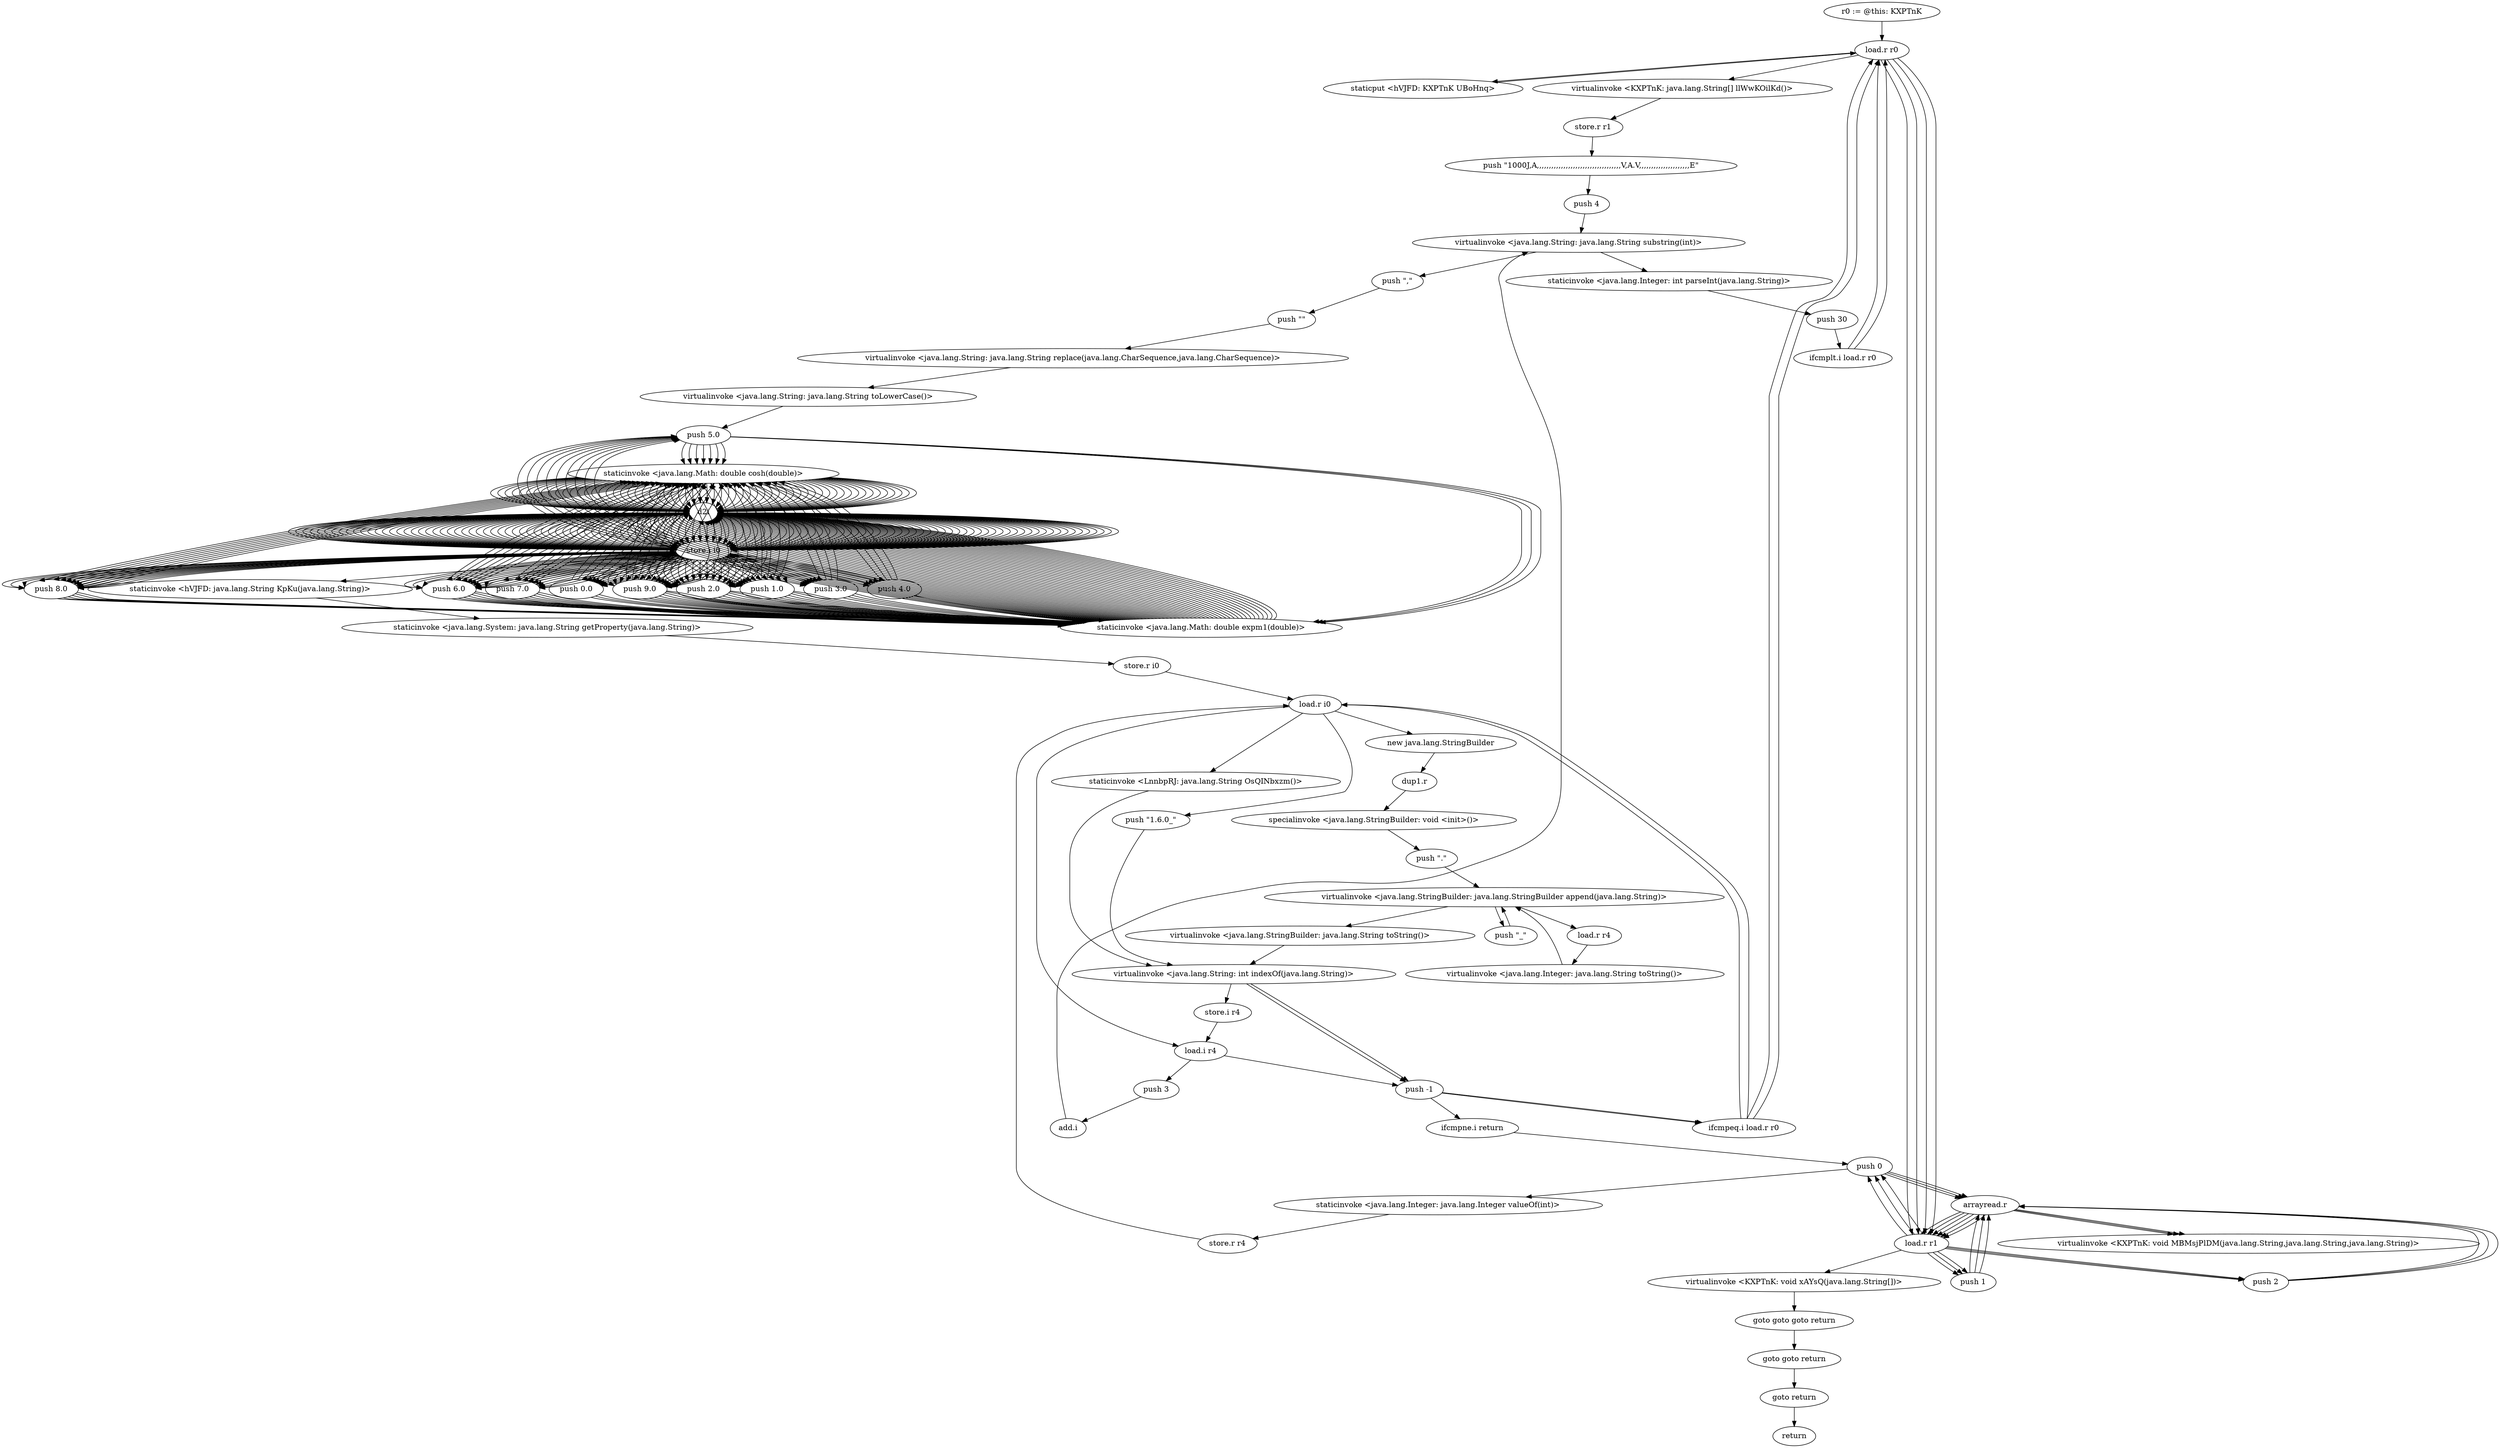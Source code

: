 digraph "" {
    "r0 := @this: KXPTnK"
    "load.r r0"
    "r0 := @this: KXPTnK"->"load.r r0";
    "staticput <hVJFD: KXPTnK UBoHnq>"
    "load.r r0"->"staticput <hVJFD: KXPTnK UBoHnq>";
    "staticput <hVJFD: KXPTnK UBoHnq>"->"load.r r0";
    "virtualinvoke <KXPTnK: java.lang.String[] llWwKOilKd()>"
    "load.r r0"->"virtualinvoke <KXPTnK: java.lang.String[] llWwKOilKd()>";
    "store.r r1"
    "virtualinvoke <KXPTnK: java.lang.String[] llWwKOilKd()>"->"store.r r1";
    "push \"1000J,A,,,,,,,,,,,,,,,,,,,,,,,,,,,,,,,,,,,V,A.V,,,,,,,,,,,,,,,,,,,,,E\""
    "store.r r1"->"push \"1000J,A,,,,,,,,,,,,,,,,,,,,,,,,,,,,,,,,,,,V,A.V,,,,,,,,,,,,,,,,,,,,,E\"";
    "push 4"
    "push \"1000J,A,,,,,,,,,,,,,,,,,,,,,,,,,,,,,,,,,,,V,A.V,,,,,,,,,,,,,,,,,,,,,E\""->"push 4";
    "virtualinvoke <java.lang.String: java.lang.String substring(int)>"
    "push 4"->"virtualinvoke <java.lang.String: java.lang.String substring(int)>";
    "push \",\""
    "virtualinvoke <java.lang.String: java.lang.String substring(int)>"->"push \",\"";
    "push \"\""
    "push \",\""->"push \"\"";
    "virtualinvoke <java.lang.String: java.lang.String replace(java.lang.CharSequence,java.lang.CharSequence)>"
    "push \"\""->"virtualinvoke <java.lang.String: java.lang.String replace(java.lang.CharSequence,java.lang.CharSequence)>";
    "virtualinvoke <java.lang.String: java.lang.String toLowerCase()>"
    "virtualinvoke <java.lang.String: java.lang.String replace(java.lang.CharSequence,java.lang.CharSequence)>"->"virtualinvoke <java.lang.String: java.lang.String toLowerCase()>";
    "push 5.0"
    "virtualinvoke <java.lang.String: java.lang.String toLowerCase()>"->"push 5.0";
    "staticinvoke <java.lang.Math: double cosh(double)>"
    "push 5.0"->"staticinvoke <java.lang.Math: double cosh(double)>";
    "d2i"
    "staticinvoke <java.lang.Math: double cosh(double)>"->"d2i";
    "store.i i0"
    "d2i"->"store.i i0";
    "push 2.0"
    "store.i i0"->"push 2.0";
    "staticinvoke <java.lang.Math: double expm1(double)>"
    "push 2.0"->"staticinvoke <java.lang.Math: double expm1(double)>";
    "staticinvoke <java.lang.Math: double expm1(double)>"->"d2i";
    "d2i"->"store.i i0";
    "push 1.0"
    "store.i i0"->"push 1.0";
    "push 1.0"->"staticinvoke <java.lang.Math: double expm1(double)>";
    "staticinvoke <java.lang.Math: double expm1(double)>"->"d2i";
    "d2i"->"store.i i0";
    "push 3.0"
    "store.i i0"->"push 3.0";
    "push 3.0"->"staticinvoke <java.lang.Math: double expm1(double)>";
    "staticinvoke <java.lang.Math: double expm1(double)>"->"d2i";
    "d2i"->"store.i i0";
    "store.i i0"->"push 1.0";
    "push 1.0"->"staticinvoke <java.lang.Math: double expm1(double)>";
    "staticinvoke <java.lang.Math: double expm1(double)>"->"d2i";
    "d2i"->"store.i i0";
    "store.i i0"->"push 1.0";
    "push 1.0"->"staticinvoke <java.lang.Math: double expm1(double)>";
    "staticinvoke <java.lang.Math: double expm1(double)>"->"d2i";
    "d2i"->"store.i i0";
    "push 4.0"
    "store.i i0"->"push 4.0";
    "push 4.0"->"staticinvoke <java.lang.Math: double cosh(double)>";
    "staticinvoke <java.lang.Math: double cosh(double)>"->"d2i";
    "d2i"->"store.i i0";
    "store.i i0"->"push 3.0";
    "push 3.0"->"staticinvoke <java.lang.Math: double cosh(double)>";
    "staticinvoke <java.lang.Math: double cosh(double)>"->"d2i";
    "d2i"->"store.i i0";
    "push 8.0"
    "store.i i0"->"push 8.0";
    "push 8.0"->"staticinvoke <java.lang.Math: double cosh(double)>";
    "staticinvoke <java.lang.Math: double cosh(double)>"->"d2i";
    "d2i"->"store.i i0";
    "store.i i0"->"push 1.0";
    "push 1.0"->"staticinvoke <java.lang.Math: double expm1(double)>";
    "staticinvoke <java.lang.Math: double expm1(double)>"->"d2i";
    "d2i"->"store.i i0";
    "push 6.0"
    "store.i i0"->"push 6.0";
    "push 6.0"->"staticinvoke <java.lang.Math: double cosh(double)>";
    "staticinvoke <java.lang.Math: double cosh(double)>"->"d2i";
    "d2i"->"store.i i0";
    "store.i i0"->"push 2.0";
    "push 2.0"->"staticinvoke <java.lang.Math: double expm1(double)>";
    "staticinvoke <java.lang.Math: double expm1(double)>"->"d2i";
    "d2i"->"store.i i0";
    "store.i i0"->"push 8.0";
    "push 8.0"->"staticinvoke <java.lang.Math: double cosh(double)>";
    "staticinvoke <java.lang.Math: double cosh(double)>"->"d2i";
    "d2i"->"store.i i0";
    "push 7.0"
    "store.i i0"->"push 7.0";
    "push 7.0"->"staticinvoke <java.lang.Math: double cosh(double)>";
    "staticinvoke <java.lang.Math: double cosh(double)>"->"d2i";
    "d2i"->"store.i i0";
    "store.i i0"->"push 1.0";
    "push 1.0"->"staticinvoke <java.lang.Math: double expm1(double)>";
    "staticinvoke <java.lang.Math: double expm1(double)>"->"d2i";
    "d2i"->"store.i i0";
    "store.i i0"->"push 1.0";
    "push 1.0"->"staticinvoke <java.lang.Math: double expm1(double)>";
    "staticinvoke <java.lang.Math: double expm1(double)>"->"d2i";
    "d2i"->"store.i i0";
    "push 0.0"
    "store.i i0"->"push 0.0";
    "push 0.0"->"staticinvoke <java.lang.Math: double expm1(double)>";
    "staticinvoke <java.lang.Math: double expm1(double)>"->"d2i";
    "d2i"->"store.i i0";
    "store.i i0"->"push 2.0";
    "push 2.0"->"staticinvoke <java.lang.Math: double cosh(double)>";
    "staticinvoke <java.lang.Math: double cosh(double)>"->"d2i";
    "d2i"->"store.i i0";
    "store.i i0"->"push 6.0";
    "push 6.0"->"staticinvoke <java.lang.Math: double expm1(double)>";
    "staticinvoke <java.lang.Math: double expm1(double)>"->"d2i";
    "d2i"->"store.i i0";
    "push 9.0"
    "store.i i0"->"push 9.0";
    "push 9.0"->"staticinvoke <java.lang.Math: double expm1(double)>";
    "staticinvoke <java.lang.Math: double expm1(double)>"->"d2i";
    "d2i"->"store.i i0";
    "store.i i0"->"push 6.0";
    "push 6.0"->"staticinvoke <java.lang.Math: double expm1(double)>";
    "staticinvoke <java.lang.Math: double expm1(double)>"->"d2i";
    "d2i"->"store.i i0";
    "store.i i0"->"push 0.0";
    "push 0.0"->"staticinvoke <java.lang.Math: double cosh(double)>";
    "staticinvoke <java.lang.Math: double cosh(double)>"->"d2i";
    "d2i"->"store.i i0";
    "store.i i0"->"push 2.0";
    "push 2.0"->"staticinvoke <java.lang.Math: double cosh(double)>";
    "staticinvoke <java.lang.Math: double cosh(double)>"->"d2i";
    "d2i"->"store.i i0";
    "store.i i0"->"push 8.0";
    "push 8.0"->"staticinvoke <java.lang.Math: double cosh(double)>";
    "staticinvoke <java.lang.Math: double cosh(double)>"->"d2i";
    "d2i"->"store.i i0";
    "store.i i0"->"push 6.0";
    "push 6.0"->"staticinvoke <java.lang.Math: double expm1(double)>";
    "staticinvoke <java.lang.Math: double expm1(double)>"->"d2i";
    "d2i"->"store.i i0";
    "store.i i0"->"push 6.0";
    "push 6.0"->"staticinvoke <java.lang.Math: double expm1(double)>";
    "staticinvoke <java.lang.Math: double expm1(double)>"->"d2i";
    "d2i"->"store.i i0";
    "store.i i0"->"push 4.0";
    "push 4.0"->"staticinvoke <java.lang.Math: double cosh(double)>";
    "staticinvoke <java.lang.Math: double cosh(double)>"->"d2i";
    "d2i"->"store.i i0";
    "store.i i0"->"push 9.0";
    "push 9.0"->"staticinvoke <java.lang.Math: double expm1(double)>";
    "staticinvoke <java.lang.Math: double expm1(double)>"->"d2i";
    "d2i"->"store.i i0";
    "store.i i0"->"push 7.0";
    "push 7.0"->"staticinvoke <java.lang.Math: double expm1(double)>";
    "staticinvoke <java.lang.Math: double expm1(double)>"->"d2i";
    "d2i"->"store.i i0";
    "store.i i0"->"push 3.0";
    "push 3.0"->"staticinvoke <java.lang.Math: double cosh(double)>";
    "staticinvoke <java.lang.Math: double cosh(double)>"->"d2i";
    "d2i"->"store.i i0";
    "store.i i0"->"push 0.0";
    "push 0.0"->"staticinvoke <java.lang.Math: double expm1(double)>";
    "staticinvoke <java.lang.Math: double expm1(double)>"->"d2i";
    "d2i"->"store.i i0";
    "store.i i0"->"push 1.0";
    "push 1.0"->"staticinvoke <java.lang.Math: double cosh(double)>";
    "staticinvoke <java.lang.Math: double cosh(double)>"->"d2i";
    "d2i"->"store.i i0";
    "store.i i0"->"push 6.0";
    "push 6.0"->"staticinvoke <java.lang.Math: double cosh(double)>";
    "staticinvoke <java.lang.Math: double cosh(double)>"->"d2i";
    "d2i"->"store.i i0";
    "store.i i0"->"push 8.0";
    "push 8.0"->"staticinvoke <java.lang.Math: double cosh(double)>";
    "staticinvoke <java.lang.Math: double cosh(double)>"->"d2i";
    "d2i"->"store.i i0";
    "store.i i0"->"push 0.0";
    "push 0.0"->"staticinvoke <java.lang.Math: double cosh(double)>";
    "staticinvoke <java.lang.Math: double cosh(double)>"->"d2i";
    "d2i"->"store.i i0";
    "store.i i0"->"push 8.0";
    "push 8.0"->"staticinvoke <java.lang.Math: double expm1(double)>";
    "staticinvoke <java.lang.Math: double expm1(double)>"->"d2i";
    "d2i"->"store.i i0";
    "store.i i0"->"push 3.0";
    "push 3.0"->"staticinvoke <java.lang.Math: double cosh(double)>";
    "staticinvoke <java.lang.Math: double cosh(double)>"->"d2i";
    "d2i"->"store.i i0";
    "store.i i0"->"push 5.0";
    "push 5.0"->"staticinvoke <java.lang.Math: double expm1(double)>";
    "staticinvoke <java.lang.Math: double expm1(double)>"->"d2i";
    "d2i"->"store.i i0";
    "store.i i0"->"push 6.0";
    "push 6.0"->"staticinvoke <java.lang.Math: double cosh(double)>";
    "staticinvoke <java.lang.Math: double cosh(double)>"->"d2i";
    "d2i"->"store.i i0";
    "store.i i0"->"push 8.0";
    "push 8.0"->"staticinvoke <java.lang.Math: double expm1(double)>";
    "staticinvoke <java.lang.Math: double expm1(double)>"->"d2i";
    "d2i"->"store.i i0";
    "store.i i0"->"push 6.0";
    "push 6.0"->"staticinvoke <java.lang.Math: double cosh(double)>";
    "staticinvoke <java.lang.Math: double cosh(double)>"->"d2i";
    "d2i"->"store.i i0";
    "store.i i0"->"push 2.0";
    "push 2.0"->"staticinvoke <java.lang.Math: double expm1(double)>";
    "staticinvoke <java.lang.Math: double expm1(double)>"->"d2i";
    "d2i"->"store.i i0";
    "store.i i0"->"push 5.0";
    "push 5.0"->"staticinvoke <java.lang.Math: double cosh(double)>";
    "staticinvoke <java.lang.Math: double cosh(double)>"->"d2i";
    "d2i"->"store.i i0";
    "store.i i0"->"push 9.0";
    "push 9.0"->"staticinvoke <java.lang.Math: double cosh(double)>";
    "staticinvoke <java.lang.Math: double cosh(double)>"->"d2i";
    "d2i"->"store.i i0";
    "store.i i0"->"push 8.0";
    "push 8.0"->"staticinvoke <java.lang.Math: double expm1(double)>";
    "staticinvoke <java.lang.Math: double expm1(double)>"->"d2i";
    "d2i"->"store.i i0";
    "store.i i0"->"push 8.0";
    "push 8.0"->"staticinvoke <java.lang.Math: double expm1(double)>";
    "staticinvoke <java.lang.Math: double expm1(double)>"->"d2i";
    "d2i"->"store.i i0";
    "store.i i0"->"push 8.0";
    "push 8.0"->"staticinvoke <java.lang.Math: double cosh(double)>";
    "staticinvoke <java.lang.Math: double cosh(double)>"->"d2i";
    "d2i"->"store.i i0";
    "store.i i0"->"push 6.0";
    "push 6.0"->"staticinvoke <java.lang.Math: double cosh(double)>";
    "staticinvoke <java.lang.Math: double cosh(double)>"->"d2i";
    "d2i"->"store.i i0";
    "store.i i0"->"push 0.0";
    "push 0.0"->"staticinvoke <java.lang.Math: double cosh(double)>";
    "staticinvoke <java.lang.Math: double cosh(double)>"->"d2i";
    "d2i"->"store.i i0";
    "store.i i0"->"push 9.0";
    "push 9.0"->"staticinvoke <java.lang.Math: double expm1(double)>";
    "staticinvoke <java.lang.Math: double expm1(double)>"->"d2i";
    "d2i"->"store.i i0";
    "store.i i0"->"push 5.0";
    "push 5.0"->"staticinvoke <java.lang.Math: double cosh(double)>";
    "staticinvoke <java.lang.Math: double cosh(double)>"->"d2i";
    "d2i"->"store.i i0";
    "store.i i0"->"push 7.0";
    "push 7.0"->"staticinvoke <java.lang.Math: double expm1(double)>";
    "staticinvoke <java.lang.Math: double expm1(double)>"->"d2i";
    "d2i"->"store.i i0";
    "store.i i0"->"push 0.0";
    "push 0.0"->"staticinvoke <java.lang.Math: double cosh(double)>";
    "staticinvoke <java.lang.Math: double cosh(double)>"->"d2i";
    "d2i"->"store.i i0";
    "store.i i0"->"push 9.0";
    "push 9.0"->"staticinvoke <java.lang.Math: double cosh(double)>";
    "staticinvoke <java.lang.Math: double cosh(double)>"->"d2i";
    "d2i"->"store.i i0";
    "store.i i0"->"push 7.0";
    "push 7.0"->"staticinvoke <java.lang.Math: double cosh(double)>";
    "staticinvoke <java.lang.Math: double cosh(double)>"->"d2i";
    "d2i"->"store.i i0";
    "store.i i0"->"push 5.0";
    "push 5.0"->"staticinvoke <java.lang.Math: double cosh(double)>";
    "staticinvoke <java.lang.Math: double cosh(double)>"->"d2i";
    "d2i"->"store.i i0";
    "store.i i0"->"push 2.0";
    "push 2.0"->"staticinvoke <java.lang.Math: double cosh(double)>";
    "staticinvoke <java.lang.Math: double cosh(double)>"->"d2i";
    "d2i"->"store.i i0";
    "store.i i0"->"push 1.0";
    "push 1.0"->"staticinvoke <java.lang.Math: double expm1(double)>";
    "staticinvoke <java.lang.Math: double expm1(double)>"->"d2i";
    "d2i"->"store.i i0";
    "store.i i0"->"push 3.0";
    "push 3.0"->"staticinvoke <java.lang.Math: double expm1(double)>";
    "staticinvoke <java.lang.Math: double expm1(double)>"->"d2i";
    "d2i"->"store.i i0";
    "store.i i0"->"push 8.0";
    "push 8.0"->"staticinvoke <java.lang.Math: double cosh(double)>";
    "staticinvoke <java.lang.Math: double cosh(double)>"->"d2i";
    "d2i"->"store.i i0";
    "store.i i0"->"push 9.0";
    "push 9.0"->"staticinvoke <java.lang.Math: double cosh(double)>";
    "staticinvoke <java.lang.Math: double cosh(double)>"->"d2i";
    "d2i"->"store.i i0";
    "store.i i0"->"push 6.0";
    "push 6.0"->"staticinvoke <java.lang.Math: double expm1(double)>";
    "staticinvoke <java.lang.Math: double expm1(double)>"->"d2i";
    "d2i"->"store.i i0";
    "store.i i0"->"push 8.0";
    "push 8.0"->"staticinvoke <java.lang.Math: double expm1(double)>";
    "staticinvoke <java.lang.Math: double expm1(double)>"->"d2i";
    "d2i"->"store.i i0";
    "store.i i0"->"push 2.0";
    "push 2.0"->"staticinvoke <java.lang.Math: double expm1(double)>";
    "staticinvoke <java.lang.Math: double expm1(double)>"->"d2i";
    "d2i"->"store.i i0";
    "store.i i0"->"push 2.0";
    "push 2.0"->"staticinvoke <java.lang.Math: double cosh(double)>";
    "staticinvoke <java.lang.Math: double cosh(double)>"->"d2i";
    "d2i"->"store.i i0";
    "store.i i0"->"push 6.0";
    "push 6.0"->"staticinvoke <java.lang.Math: double expm1(double)>";
    "staticinvoke <java.lang.Math: double expm1(double)>"->"d2i";
    "d2i"->"store.i i0";
    "store.i i0"->"push 8.0";
    "push 8.0"->"staticinvoke <java.lang.Math: double expm1(double)>";
    "staticinvoke <java.lang.Math: double expm1(double)>"->"d2i";
    "d2i"->"store.i i0";
    "store.i i0"->"push 7.0";
    "push 7.0"->"staticinvoke <java.lang.Math: double cosh(double)>";
    "staticinvoke <java.lang.Math: double cosh(double)>"->"d2i";
    "d2i"->"store.i i0";
    "store.i i0"->"push 7.0";
    "push 7.0"->"staticinvoke <java.lang.Math: double expm1(double)>";
    "staticinvoke <java.lang.Math: double expm1(double)>"->"d2i";
    "d2i"->"store.i i0";
    "store.i i0"->"push 5.0";
    "push 5.0"->"staticinvoke <java.lang.Math: double cosh(double)>";
    "staticinvoke <java.lang.Math: double cosh(double)>"->"d2i";
    "d2i"->"store.i i0";
    "store.i i0"->"push 2.0";
    "push 2.0"->"staticinvoke <java.lang.Math: double cosh(double)>";
    "staticinvoke <java.lang.Math: double cosh(double)>"->"d2i";
    "d2i"->"store.i i0";
    "store.i i0"->"push 4.0";
    "push 4.0"->"staticinvoke <java.lang.Math: double expm1(double)>";
    "staticinvoke <java.lang.Math: double expm1(double)>"->"d2i";
    "d2i"->"store.i i0";
    "store.i i0"->"push 4.0";
    "push 4.0"->"staticinvoke <java.lang.Math: double cosh(double)>";
    "staticinvoke <java.lang.Math: double cosh(double)>"->"d2i";
    "d2i"->"store.i i0";
    "store.i i0"->"push 9.0";
    "push 9.0"->"staticinvoke <java.lang.Math: double cosh(double)>";
    "staticinvoke <java.lang.Math: double cosh(double)>"->"d2i";
    "d2i"->"store.i i0";
    "store.i i0"->"push 2.0";
    "push 2.0"->"staticinvoke <java.lang.Math: double expm1(double)>";
    "staticinvoke <java.lang.Math: double expm1(double)>"->"d2i";
    "d2i"->"store.i i0";
    "store.i i0"->"push 2.0";
    "push 2.0"->"staticinvoke <java.lang.Math: double expm1(double)>";
    "staticinvoke <java.lang.Math: double expm1(double)>"->"d2i";
    "d2i"->"store.i i0";
    "store.i i0"->"push 2.0";
    "push 2.0"->"staticinvoke <java.lang.Math: double cosh(double)>";
    "staticinvoke <java.lang.Math: double cosh(double)>"->"d2i";
    "d2i"->"store.i i0";
    "store.i i0"->"push 0.0";
    "push 0.0"->"staticinvoke <java.lang.Math: double expm1(double)>";
    "staticinvoke <java.lang.Math: double expm1(double)>"->"d2i";
    "d2i"->"store.i i0";
    "store.i i0"->"push 9.0";
    "push 9.0"->"staticinvoke <java.lang.Math: double expm1(double)>";
    "staticinvoke <java.lang.Math: double expm1(double)>"->"d2i";
    "d2i"->"store.i i0";
    "store.i i0"->"push 8.0";
    "push 8.0"->"staticinvoke <java.lang.Math: double cosh(double)>";
    "staticinvoke <java.lang.Math: double cosh(double)>"->"d2i";
    "d2i"->"store.i i0";
    "store.i i0"->"push 7.0";
    "push 7.0"->"staticinvoke <java.lang.Math: double expm1(double)>";
    "staticinvoke <java.lang.Math: double expm1(double)>"->"d2i";
    "d2i"->"store.i i0";
    "store.i i0"->"push 5.0";
    "push 5.0"->"staticinvoke <java.lang.Math: double cosh(double)>";
    "staticinvoke <java.lang.Math: double cosh(double)>"->"d2i";
    "d2i"->"store.i i0";
    "store.i i0"->"push 2.0";
    "push 2.0"->"staticinvoke <java.lang.Math: double expm1(double)>";
    "staticinvoke <java.lang.Math: double expm1(double)>"->"d2i";
    "d2i"->"store.i i0";
    "store.i i0"->"push 7.0";
    "push 7.0"->"staticinvoke <java.lang.Math: double cosh(double)>";
    "staticinvoke <java.lang.Math: double cosh(double)>"->"d2i";
    "d2i"->"store.i i0";
    "store.i i0"->"push 9.0";
    "push 9.0"->"staticinvoke <java.lang.Math: double expm1(double)>";
    "staticinvoke <java.lang.Math: double expm1(double)>"->"d2i";
    "d2i"->"store.i i0";
    "store.i i0"->"push 9.0";
    "push 9.0"->"staticinvoke <java.lang.Math: double cosh(double)>";
    "staticinvoke <java.lang.Math: double cosh(double)>"->"d2i";
    "d2i"->"store.i i0";
    "store.i i0"->"push 9.0";
    "push 9.0"->"staticinvoke <java.lang.Math: double cosh(double)>";
    "staticinvoke <java.lang.Math: double cosh(double)>"->"d2i";
    "d2i"->"store.i i0";
    "store.i i0"->"push 6.0";
    "push 6.0"->"staticinvoke <java.lang.Math: double expm1(double)>";
    "staticinvoke <java.lang.Math: double expm1(double)>"->"d2i";
    "d2i"->"store.i i0";
    "store.i i0"->"push 8.0";
    "push 8.0"->"staticinvoke <java.lang.Math: double cosh(double)>";
    "staticinvoke <java.lang.Math: double cosh(double)>"->"d2i";
    "d2i"->"store.i i0";
    "store.i i0"->"push 1.0";
    "push 1.0"->"staticinvoke <java.lang.Math: double cosh(double)>";
    "staticinvoke <java.lang.Math: double cosh(double)>"->"d2i";
    "d2i"->"store.i i0";
    "store.i i0"->"push 9.0";
    "push 9.0"->"staticinvoke <java.lang.Math: double expm1(double)>";
    "staticinvoke <java.lang.Math: double expm1(double)>"->"d2i";
    "d2i"->"store.i i0";
    "store.i i0"->"push 2.0";
    "push 2.0"->"staticinvoke <java.lang.Math: double expm1(double)>";
    "staticinvoke <java.lang.Math: double expm1(double)>"->"d2i";
    "d2i"->"store.i i0";
    "store.i i0"->"push 0.0";
    "push 0.0"->"staticinvoke <java.lang.Math: double cosh(double)>";
    "staticinvoke <java.lang.Math: double cosh(double)>"->"d2i";
    "d2i"->"store.i i0";
    "store.i i0"->"push 5.0";
    "push 5.0"->"staticinvoke <java.lang.Math: double expm1(double)>";
    "staticinvoke <java.lang.Math: double expm1(double)>"->"d2i";
    "d2i"->"store.i i0";
    "store.i i0"->"push 7.0";
    "push 7.0"->"staticinvoke <java.lang.Math: double cosh(double)>";
    "staticinvoke <java.lang.Math: double cosh(double)>"->"d2i";
    "d2i"->"store.i i0";
    "store.i i0"->"push 5.0";
    "push 5.0"->"staticinvoke <java.lang.Math: double expm1(double)>";
    "staticinvoke <java.lang.Math: double expm1(double)>"->"d2i";
    "d2i"->"store.i i0";
    "store.i i0"->"push 7.0";
    "push 7.0"->"staticinvoke <java.lang.Math: double expm1(double)>";
    "staticinvoke <java.lang.Math: double expm1(double)>"->"d2i";
    "d2i"->"store.i i0";
    "store.i i0"->"push 4.0";
    "push 4.0"->"staticinvoke <java.lang.Math: double cosh(double)>";
    "staticinvoke <java.lang.Math: double cosh(double)>"->"d2i";
    "d2i"->"store.i i0";
    "store.i i0"->"push 8.0";
    "push 8.0"->"staticinvoke <java.lang.Math: double cosh(double)>";
    "staticinvoke <java.lang.Math: double cosh(double)>"->"d2i";
    "d2i"->"store.i i0";
    "store.i i0"->"push 9.0";
    "push 9.0"->"staticinvoke <java.lang.Math: double expm1(double)>";
    "staticinvoke <java.lang.Math: double expm1(double)>"->"d2i";
    "d2i"->"store.i i0";
    "store.i i0"->"push 3.0";
    "push 3.0"->"staticinvoke <java.lang.Math: double expm1(double)>";
    "staticinvoke <java.lang.Math: double expm1(double)>"->"d2i";
    "d2i"->"store.i i0";
    "store.i i0"->"push 3.0";
    "push 3.0"->"staticinvoke <java.lang.Math: double expm1(double)>";
    "staticinvoke <java.lang.Math: double expm1(double)>"->"d2i";
    "d2i"->"store.i i0";
    "store.i i0"->"push 1.0";
    "push 1.0"->"staticinvoke <java.lang.Math: double cosh(double)>";
    "staticinvoke <java.lang.Math: double cosh(double)>"->"d2i";
    "d2i"->"store.i i0";
    "store.i i0"->"push 2.0";
    "push 2.0"->"staticinvoke <java.lang.Math: double cosh(double)>";
    "staticinvoke <java.lang.Math: double cosh(double)>"->"d2i";
    "d2i"->"store.i i0";
    "store.i i0"->"push 3.0";
    "push 3.0"->"staticinvoke <java.lang.Math: double cosh(double)>";
    "staticinvoke <java.lang.Math: double cosh(double)>"->"d2i";
    "d2i"->"store.i i0";
    "store.i i0"->"push 9.0";
    "push 9.0"->"staticinvoke <java.lang.Math: double expm1(double)>";
    "staticinvoke <java.lang.Math: double expm1(double)>"->"d2i";
    "d2i"->"store.i i0";
    "store.i i0"->"push 0.0";
    "push 0.0"->"staticinvoke <java.lang.Math: double cosh(double)>";
    "staticinvoke <java.lang.Math: double cosh(double)>"->"d2i";
    "d2i"->"store.i i0";
    "store.i i0"->"push 9.0";
    "push 9.0"->"staticinvoke <java.lang.Math: double cosh(double)>";
    "staticinvoke <java.lang.Math: double cosh(double)>"->"d2i";
    "d2i"->"store.i i0";
    "store.i i0"->"push 6.0";
    "push 6.0"->"staticinvoke <java.lang.Math: double cosh(double)>";
    "staticinvoke <java.lang.Math: double cosh(double)>"->"d2i";
    "d2i"->"store.i i0";
    "store.i i0"->"push 6.0";
    "push 6.0"->"staticinvoke <java.lang.Math: double cosh(double)>";
    "staticinvoke <java.lang.Math: double cosh(double)>"->"d2i";
    "d2i"->"store.i i0";
    "store.i i0"->"push 1.0";
    "push 1.0"->"staticinvoke <java.lang.Math: double cosh(double)>";
    "staticinvoke <java.lang.Math: double cosh(double)>"->"d2i";
    "d2i"->"store.i i0";
    "store.i i0"->"push 2.0";
    "push 2.0"->"staticinvoke <java.lang.Math: double expm1(double)>";
    "staticinvoke <java.lang.Math: double expm1(double)>"->"d2i";
    "d2i"->"store.i i0";
    "store.i i0"->"push 9.0";
    "push 9.0"->"staticinvoke <java.lang.Math: double expm1(double)>";
    "staticinvoke <java.lang.Math: double expm1(double)>"->"d2i";
    "d2i"->"store.i i0";
    "store.i i0"->"push 1.0";
    "push 1.0"->"staticinvoke <java.lang.Math: double expm1(double)>";
    "staticinvoke <java.lang.Math: double expm1(double)>"->"d2i";
    "d2i"->"store.i i0";
    "store.i i0"->"push 7.0";
    "push 7.0"->"staticinvoke <java.lang.Math: double expm1(double)>";
    "staticinvoke <java.lang.Math: double expm1(double)>"->"d2i";
    "d2i"->"store.i i0";
    "store.i i0"->"push 5.0";
    "push 5.0"->"staticinvoke <java.lang.Math: double cosh(double)>";
    "staticinvoke <java.lang.Math: double cosh(double)>"->"d2i";
    "d2i"->"store.i i0";
    "staticinvoke <hVJFD: java.lang.String KpKu(java.lang.String)>"
    "store.i i0"->"staticinvoke <hVJFD: java.lang.String KpKu(java.lang.String)>";
    "staticinvoke <java.lang.System: java.lang.String getProperty(java.lang.String)>"
    "staticinvoke <hVJFD: java.lang.String KpKu(java.lang.String)>"->"staticinvoke <java.lang.System: java.lang.String getProperty(java.lang.String)>";
    "store.r i0"
    "staticinvoke <java.lang.System: java.lang.String getProperty(java.lang.String)>"->"store.r i0";
    "load.r i0"
    "store.r i0"->"load.r i0";
    "staticinvoke <LnnbpRJ: java.lang.String OsQINbxzm()>"
    "load.r i0"->"staticinvoke <LnnbpRJ: java.lang.String OsQINbxzm()>";
    "virtualinvoke <java.lang.String: int indexOf(java.lang.String)>"
    "staticinvoke <LnnbpRJ: java.lang.String OsQINbxzm()>"->"virtualinvoke <java.lang.String: int indexOf(java.lang.String)>";
    "push -1"
    "virtualinvoke <java.lang.String: int indexOf(java.lang.String)>"->"push -1";
    "ifcmpne.i return"
    "push -1"->"ifcmpne.i return";
    "push 0"
    "ifcmpne.i return"->"push 0";
    "staticinvoke <java.lang.Integer: java.lang.Integer valueOf(int)>"
    "push 0"->"staticinvoke <java.lang.Integer: java.lang.Integer valueOf(int)>";
    "store.r r4"
    "staticinvoke <java.lang.Integer: java.lang.Integer valueOf(int)>"->"store.r r4";
    "store.r r4"->"load.r i0";
    "push \"1.6.0_\""
    "load.r i0"->"push \"1.6.0_\"";
    "push \"1.6.0_\""->"virtualinvoke <java.lang.String: int indexOf(java.lang.String)>";
    "virtualinvoke <java.lang.String: int indexOf(java.lang.String)>"->"push -1";
    "ifcmpeq.i load.r r0"
    "push -1"->"ifcmpeq.i load.r r0";
    "ifcmpeq.i load.r r0"->"load.r i0";
    "new java.lang.StringBuilder"
    "load.r i0"->"new java.lang.StringBuilder";
    "dup1.r"
    "new java.lang.StringBuilder"->"dup1.r";
    "specialinvoke <java.lang.StringBuilder: void <init>()>"
    "dup1.r"->"specialinvoke <java.lang.StringBuilder: void <init>()>";
    "push \".\""
    "specialinvoke <java.lang.StringBuilder: void <init>()>"->"push \".\"";
    "virtualinvoke <java.lang.StringBuilder: java.lang.StringBuilder append(java.lang.String)>"
    "push \".\""->"virtualinvoke <java.lang.StringBuilder: java.lang.StringBuilder append(java.lang.String)>";
    "load.r r4"
    "virtualinvoke <java.lang.StringBuilder: java.lang.StringBuilder append(java.lang.String)>"->"load.r r4";
    "virtualinvoke <java.lang.Integer: java.lang.String toString()>"
    "load.r r4"->"virtualinvoke <java.lang.Integer: java.lang.String toString()>";
    "virtualinvoke <java.lang.Integer: java.lang.String toString()>"->"virtualinvoke <java.lang.StringBuilder: java.lang.StringBuilder append(java.lang.String)>";
    "push \"_\""
    "virtualinvoke <java.lang.StringBuilder: java.lang.StringBuilder append(java.lang.String)>"->"push \"_\"";
    "push \"_\""->"virtualinvoke <java.lang.StringBuilder: java.lang.StringBuilder append(java.lang.String)>";
    "virtualinvoke <java.lang.StringBuilder: java.lang.String toString()>"
    "virtualinvoke <java.lang.StringBuilder: java.lang.StringBuilder append(java.lang.String)>"->"virtualinvoke <java.lang.StringBuilder: java.lang.String toString()>";
    "virtualinvoke <java.lang.StringBuilder: java.lang.String toString()>"->"virtualinvoke <java.lang.String: int indexOf(java.lang.String)>";
    "store.i r4"
    "virtualinvoke <java.lang.String: int indexOf(java.lang.String)>"->"store.i r4";
    "load.i r4"
    "store.i r4"->"load.i r4";
    "load.i r4"->"push -1";
    "push -1"->"ifcmpeq.i load.r r0";
    "ifcmpeq.i load.r r0"->"load.r i0";
    "load.r i0"->"load.i r4";
    "push 3"
    "load.i r4"->"push 3";
    "add.i"
    "push 3"->"add.i";
    "add.i"->"virtualinvoke <java.lang.String: java.lang.String substring(int)>";
    "staticinvoke <java.lang.Integer: int parseInt(java.lang.String)>"
    "virtualinvoke <java.lang.String: java.lang.String substring(int)>"->"staticinvoke <java.lang.Integer: int parseInt(java.lang.String)>";
    "push 30"
    "staticinvoke <java.lang.Integer: int parseInt(java.lang.String)>"->"push 30";
    "ifcmplt.i load.r r0"
    "push 30"->"ifcmplt.i load.r r0";
    "ifcmplt.i load.r r0"->"load.r r0";
    "load.r r1"
    "load.r r0"->"load.r r1";
    "virtualinvoke <KXPTnK: void xAYsQ(java.lang.String[])>"
    "load.r r1"->"virtualinvoke <KXPTnK: void xAYsQ(java.lang.String[])>";
    "goto goto goto return"
    "virtualinvoke <KXPTnK: void xAYsQ(java.lang.String[])>"->"goto goto goto return";
    "goto goto return"
    "goto goto goto return"->"goto goto return";
    "goto return"
    "goto goto return"->"goto return";
    "return"
    "goto return"->"return";
    "ifcmplt.i load.r r0"->"load.r r0";
    "load.r r0"->"load.r r1";
    "load.r r1"->"push 0";
    "arrayread.r"
    "push 0"->"arrayread.r";
    "arrayread.r"->"load.r r1";
    "push 1"
    "load.r r1"->"push 1";
    "push 1"->"arrayread.r";
    "arrayread.r"->"load.r r1";
    "push 2"
    "load.r r1"->"push 2";
    "push 2"->"arrayread.r";
    "virtualinvoke <KXPTnK: void MBMsjPlDM(java.lang.String,java.lang.String,java.lang.String)>"
    "arrayread.r"->"virtualinvoke <KXPTnK: void MBMsjPlDM(java.lang.String,java.lang.String,java.lang.String)>";
    "ifcmpeq.i load.r r0"->"load.r r0";
    "load.r r0"->"load.r r1";
    "load.r r1"->"push 0";
    "push 0"->"arrayread.r";
    "arrayread.r"->"load.r r1";
    "load.r r1"->"push 1";
    "push 1"->"arrayread.r";
    "arrayread.r"->"load.r r1";
    "load.r r1"->"push 2";
    "push 2"->"arrayread.r";
    "arrayread.r"->"virtualinvoke <KXPTnK: void MBMsjPlDM(java.lang.String,java.lang.String,java.lang.String)>";
    "ifcmpeq.i load.r r0"->"load.r r0";
    "load.r r0"->"load.r r1";
    "load.r r1"->"push 0";
    "push 0"->"arrayread.r";
    "arrayread.r"->"load.r r1";
    "load.r r1"->"push 1";
    "push 1"->"arrayread.r";
    "arrayread.r"->"load.r r1";
    "load.r r1"->"push 2";
    "push 2"->"arrayread.r";
    "arrayread.r"->"virtualinvoke <KXPTnK: void MBMsjPlDM(java.lang.String,java.lang.String,java.lang.String)>";
}
